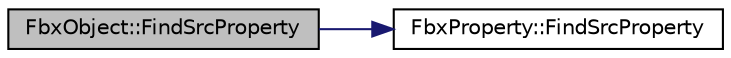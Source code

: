 digraph "FbxObject::FindSrcProperty"
{
  edge [fontname="Helvetica",fontsize="10",labelfontname="Helvetica",labelfontsize="10"];
  node [fontname="Helvetica",fontsize="10",shape=record];
  rankdir="LR";
  Node150 [label="FbxObject::FindSrcProperty",height=0.2,width=0.4,color="black", fillcolor="grey75", style="filled", fontcolor="black"];
  Node150 -> Node151 [color="midnightblue",fontsize="10",style="solid",fontname="Helvetica"];
  Node151 [label="FbxProperty::FindSrcProperty",height=0.2,width=0.4,color="black", fillcolor="white", style="filled",URL="$class_fbx_property.html#ae3efe1d4750e6e4e5b0a91cde0adb935"];
}
